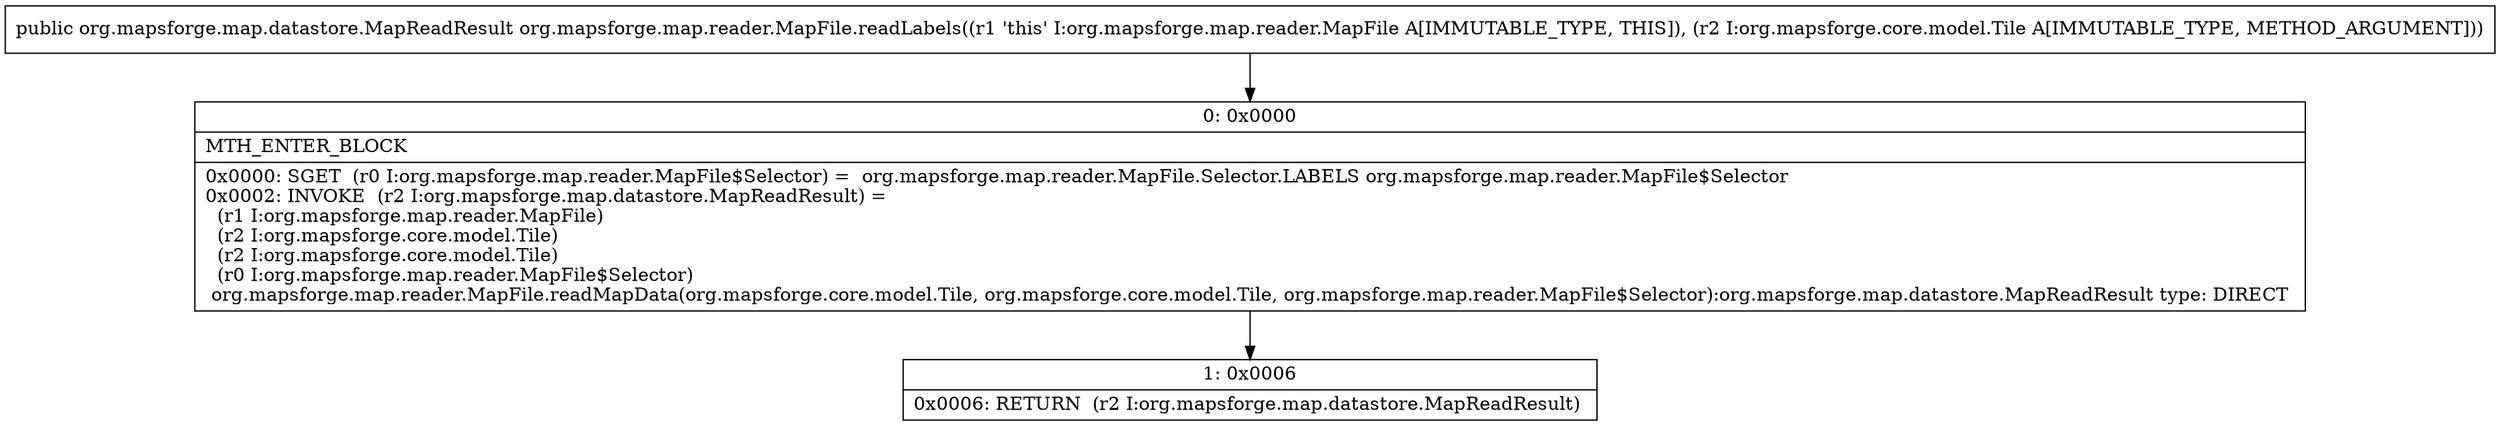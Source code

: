 digraph "CFG fororg.mapsforge.map.reader.MapFile.readLabels(Lorg\/mapsforge\/core\/model\/Tile;)Lorg\/mapsforge\/map\/datastore\/MapReadResult;" {
Node_0 [shape=record,label="{0\:\ 0x0000|MTH_ENTER_BLOCK\l|0x0000: SGET  (r0 I:org.mapsforge.map.reader.MapFile$Selector) =  org.mapsforge.map.reader.MapFile.Selector.LABELS org.mapsforge.map.reader.MapFile$Selector \l0x0002: INVOKE  (r2 I:org.mapsforge.map.datastore.MapReadResult) = \l  (r1 I:org.mapsforge.map.reader.MapFile)\l  (r2 I:org.mapsforge.core.model.Tile)\l  (r2 I:org.mapsforge.core.model.Tile)\l  (r0 I:org.mapsforge.map.reader.MapFile$Selector)\l org.mapsforge.map.reader.MapFile.readMapData(org.mapsforge.core.model.Tile, org.mapsforge.core.model.Tile, org.mapsforge.map.reader.MapFile$Selector):org.mapsforge.map.datastore.MapReadResult type: DIRECT \l}"];
Node_1 [shape=record,label="{1\:\ 0x0006|0x0006: RETURN  (r2 I:org.mapsforge.map.datastore.MapReadResult) \l}"];
MethodNode[shape=record,label="{public org.mapsforge.map.datastore.MapReadResult org.mapsforge.map.reader.MapFile.readLabels((r1 'this' I:org.mapsforge.map.reader.MapFile A[IMMUTABLE_TYPE, THIS]), (r2 I:org.mapsforge.core.model.Tile A[IMMUTABLE_TYPE, METHOD_ARGUMENT])) }"];
MethodNode -> Node_0;
Node_0 -> Node_1;
}

